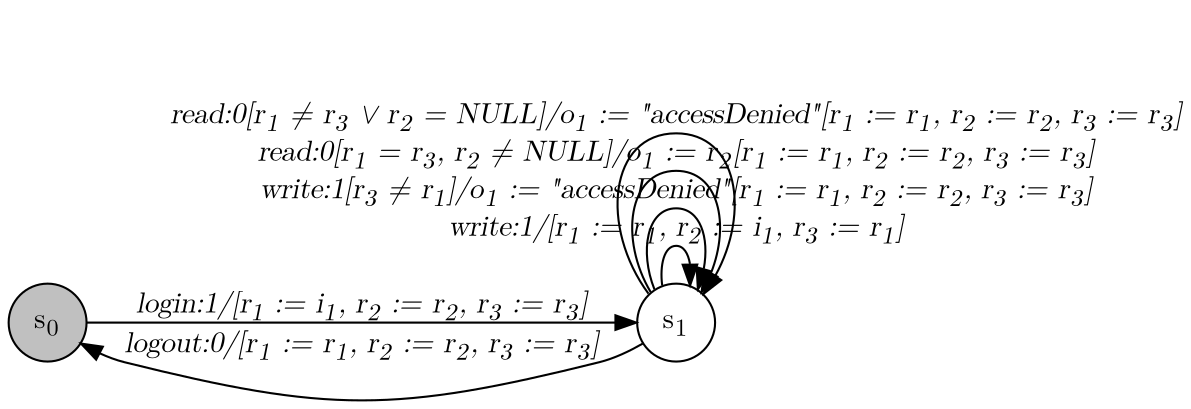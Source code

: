 digraph Filesystem{
    graph [rankdir="LR", fontname="Latin Modern Math"];
    node [color="black", fillcolor="white", shape="circle", style="filled", fontname="Latin Modern Math"];
    edge [fontname="Latin Modern Math"];

    s0[fillcolor="gray", label=<s<sub>0</sub>>];
    s1[label=<s<sub>1</sub>>];

    s0->s1[label=<<i>login:1/&#91;r<sub>1</sub> := i<sub>1</sub>, r<sub>2</sub> := r<sub>2</sub>, r<sub>3</sub> := r<sub>3</sub>&#93;</i>>];
    s1->s0[label=<<i>logout:0/&#91;r<sub>1</sub> := r<sub>1</sub>, r<sub>2</sub> := r<sub>2</sub>, r<sub>3</sub> := r<sub>3</sub>&#93;</i>>];
    s1->s1[label=<<i>write:1/&#91;r<sub>1</sub> := r<sub>1</sub>, r<sub>2</sub> := i<sub>1</sub>, r<sub>3</sub> := r<sub>1</sub>&#93;</i>>];
    s1->s1[label=<<i>write:1&#91;r<sub>3</sub> &ne; r<sub>1</sub>&#93;/o<sub>1</sub> := "accessDenied"&#91;r<sub>1</sub> := r<sub>1</sub>, r<sub>2</sub> := r<sub>2</sub>, r<sub>3</sub> := r<sub>3</sub>&#93;</i>>];
    s1->s1[label=<<i>read:0&#91;r<sub>1</sub> = r<sub>3</sub>, r<sub>2</sub> &ne; NULL&#93;/o<sub>1</sub> := r<sub>2</sub>&#91;r<sub>1</sub> := r<sub>1</sub>, r<sub>2</sub> := r<sub>2</sub>, r<sub>3</sub> := r<sub>3</sub>&#93;</i>>];
    s1->s1[label=<<i>read:0&#91;r<sub>1</sub> &ne; r<sub>3</sub> &or; r<sub>2</sub> = NULL&#93;/o<sub>1</sub> := "accessDenied"&#91;r<sub>1</sub> := r<sub>1</sub>, r<sub>2</sub> := r<sub>2</sub>, r<sub>3</sub> := r<sub>3</sub>&#93;</i>>];
}
